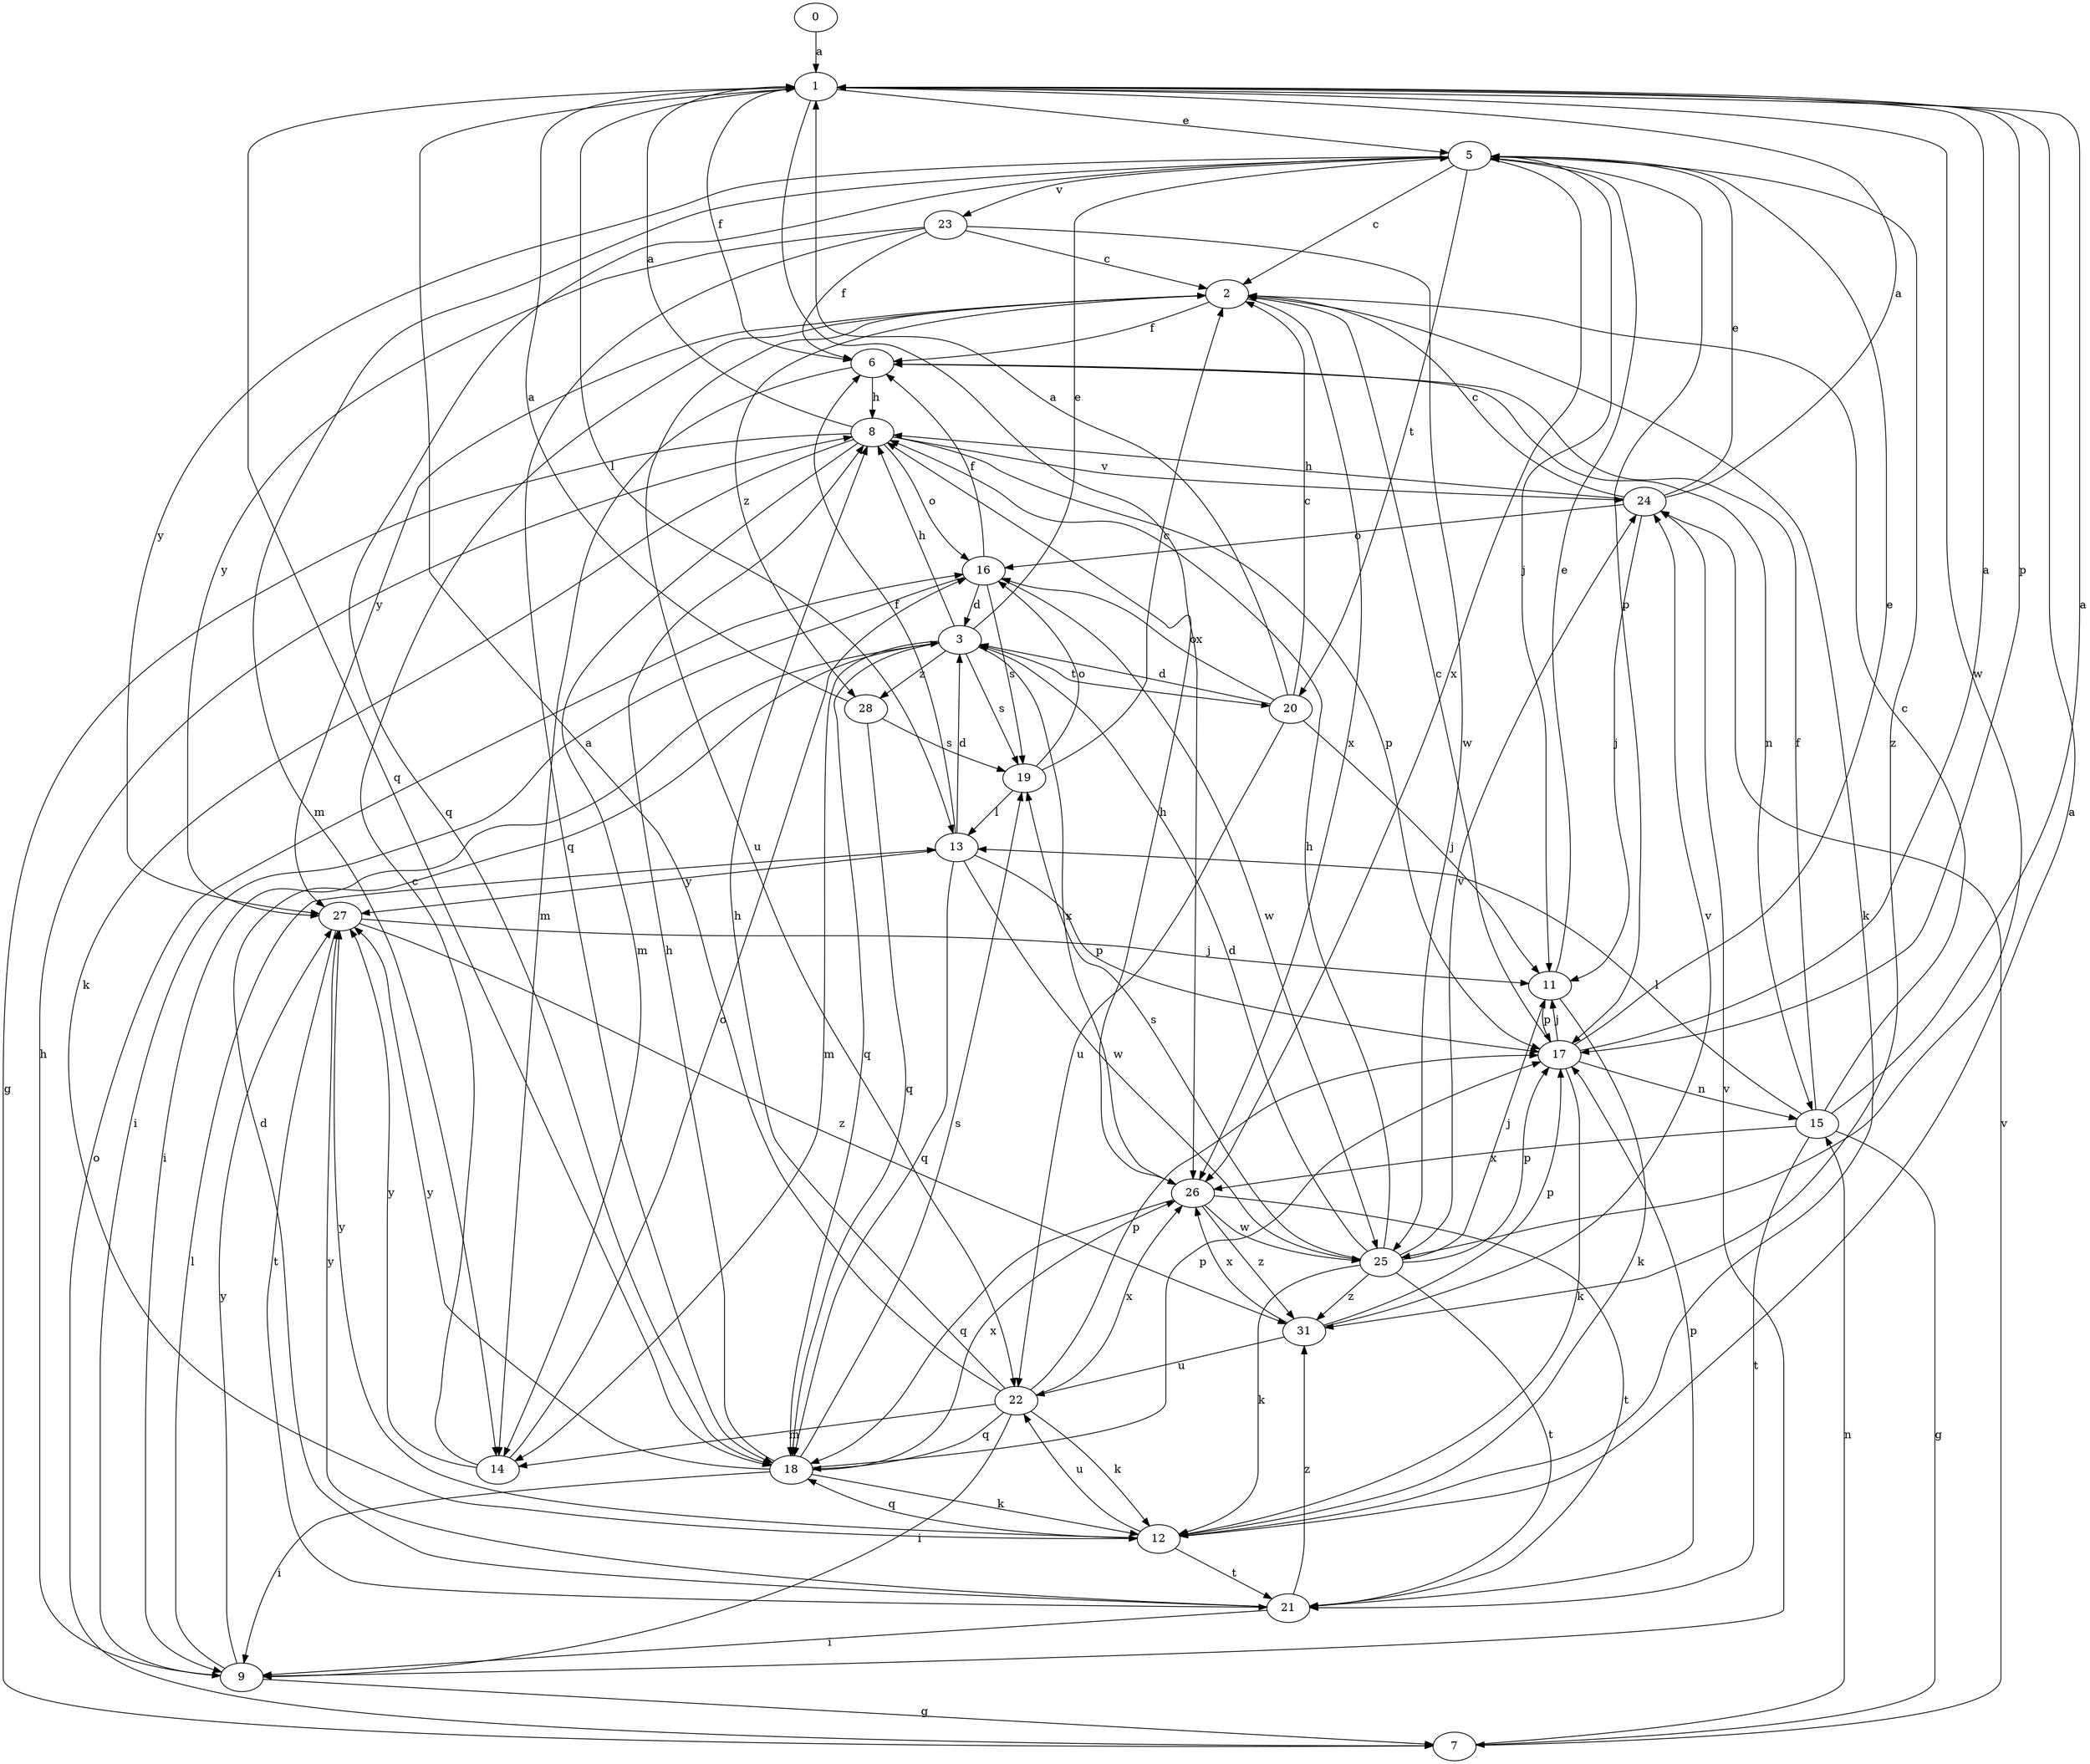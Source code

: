 strict digraph  {
0;
1;
2;
3;
5;
6;
7;
8;
9;
11;
12;
13;
14;
15;
16;
17;
18;
19;
20;
21;
22;
23;
24;
25;
26;
27;
28;
31;
0 -> 1  [label=a];
1 -> 5  [label=e];
1 -> 6  [label=f];
1 -> 13  [label=l];
1 -> 17  [label=p];
1 -> 18  [label=q];
1 -> 25  [label=w];
1 -> 26  [label=x];
2 -> 6  [label=f];
2 -> 12  [label=k];
2 -> 22  [label=u];
2 -> 26  [label=x];
2 -> 27  [label=y];
2 -> 28  [label=z];
3 -> 5  [label=e];
3 -> 8  [label=h];
3 -> 9  [label=i];
3 -> 14  [label=m];
3 -> 18  [label=q];
3 -> 19  [label=s];
3 -> 20  [label=t];
3 -> 26  [label=x];
3 -> 28  [label=z];
5 -> 2  [label=c];
5 -> 11  [label=j];
5 -> 14  [label=m];
5 -> 17  [label=p];
5 -> 18  [label=q];
5 -> 20  [label=t];
5 -> 23  [label=v];
5 -> 26  [label=x];
5 -> 27  [label=y];
5 -> 31  [label=z];
6 -> 8  [label=h];
6 -> 14  [label=m];
6 -> 15  [label=n];
7 -> 15  [label=n];
7 -> 16  [label=o];
7 -> 24  [label=v];
8 -> 1  [label=a];
8 -> 7  [label=g];
8 -> 12  [label=k];
8 -> 14  [label=m];
8 -> 16  [label=o];
8 -> 17  [label=p];
8 -> 24  [label=v];
9 -> 7  [label=g];
9 -> 8  [label=h];
9 -> 13  [label=l];
9 -> 24  [label=v];
9 -> 27  [label=y];
11 -> 5  [label=e];
11 -> 12  [label=k];
11 -> 17  [label=p];
12 -> 1  [label=a];
12 -> 18  [label=q];
12 -> 21  [label=t];
12 -> 22  [label=u];
12 -> 27  [label=y];
13 -> 3  [label=d];
13 -> 6  [label=f];
13 -> 17  [label=p];
13 -> 18  [label=q];
13 -> 25  [label=w];
13 -> 27  [label=y];
14 -> 2  [label=c];
14 -> 16  [label=o];
14 -> 27  [label=y];
15 -> 1  [label=a];
15 -> 2  [label=c];
15 -> 6  [label=f];
15 -> 7  [label=g];
15 -> 13  [label=l];
15 -> 21  [label=t];
15 -> 26  [label=x];
16 -> 3  [label=d];
16 -> 6  [label=f];
16 -> 9  [label=i];
16 -> 19  [label=s];
16 -> 25  [label=w];
17 -> 1  [label=a];
17 -> 2  [label=c];
17 -> 5  [label=e];
17 -> 11  [label=j];
17 -> 12  [label=k];
17 -> 15  [label=n];
18 -> 8  [label=h];
18 -> 9  [label=i];
18 -> 12  [label=k];
18 -> 17  [label=p];
18 -> 19  [label=s];
18 -> 26  [label=x];
18 -> 27  [label=y];
19 -> 2  [label=c];
19 -> 13  [label=l];
19 -> 16  [label=o];
20 -> 1  [label=a];
20 -> 2  [label=c];
20 -> 3  [label=d];
20 -> 11  [label=j];
20 -> 16  [label=o];
20 -> 22  [label=u];
21 -> 3  [label=d];
21 -> 9  [label=i];
21 -> 17  [label=p];
21 -> 27  [label=y];
21 -> 31  [label=z];
22 -> 1  [label=a];
22 -> 8  [label=h];
22 -> 9  [label=i];
22 -> 12  [label=k];
22 -> 14  [label=m];
22 -> 17  [label=p];
22 -> 18  [label=q];
22 -> 26  [label=x];
23 -> 2  [label=c];
23 -> 6  [label=f];
23 -> 18  [label=q];
23 -> 25  [label=w];
23 -> 27  [label=y];
24 -> 1  [label=a];
24 -> 2  [label=c];
24 -> 5  [label=e];
24 -> 8  [label=h];
24 -> 11  [label=j];
24 -> 16  [label=o];
25 -> 3  [label=d];
25 -> 8  [label=h];
25 -> 11  [label=j];
25 -> 12  [label=k];
25 -> 17  [label=p];
25 -> 19  [label=s];
25 -> 21  [label=t];
25 -> 24  [label=v];
25 -> 31  [label=z];
26 -> 8  [label=h];
26 -> 18  [label=q];
26 -> 21  [label=t];
26 -> 25  [label=w];
26 -> 31  [label=z];
27 -> 11  [label=j];
27 -> 21  [label=t];
27 -> 31  [label=z];
28 -> 1  [label=a];
28 -> 18  [label=q];
28 -> 19  [label=s];
31 -> 17  [label=p];
31 -> 22  [label=u];
31 -> 24  [label=v];
31 -> 26  [label=x];
}
